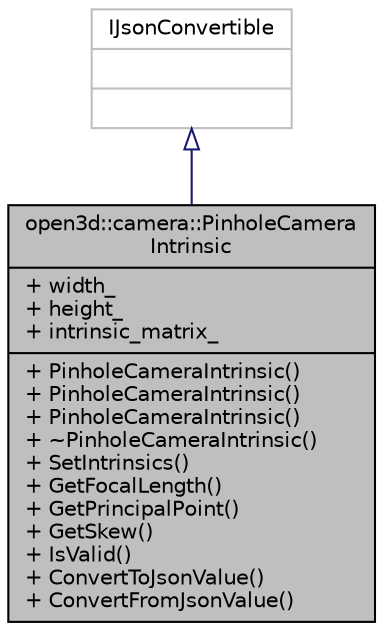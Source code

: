 digraph "open3d::camera::PinholeCameraIntrinsic"
{
 // INTERACTIVE_SVG=YES
 // LATEX_PDF_SIZE
  bgcolor="transparent";
  edge [fontname="Helvetica",fontsize="10",labelfontname="Helvetica",labelfontsize="10"];
  node [fontname="Helvetica",fontsize="10",shape=record];
  Node2 [label="{open3d::camera::PinholeCamera\lIntrinsic\n|+ width_\l+ height_\l+ intrinsic_matrix_\l|+ PinholeCameraIntrinsic()\l+ PinholeCameraIntrinsic()\l+ PinholeCameraIntrinsic()\l+ ~PinholeCameraIntrinsic()\l+ SetIntrinsics()\l+ GetFocalLength()\l+ GetPrincipalPoint()\l+ GetSkew()\l+ IsValid()\l+ ConvertToJsonValue()\l+ ConvertFromJsonValue()\l}",height=0.2,width=0.4,color="black", fillcolor="grey75", style="filled", fontcolor="black",tooltip=" "];
  Node3 -> Node2 [dir="back",color="midnightblue",fontsize="10",style="solid",arrowtail="onormal",fontname="Helvetica"];
  Node3 [label="{IJsonConvertible\n||}",height=0.2,width=0.4,color="grey75",tooltip=" "];
}
